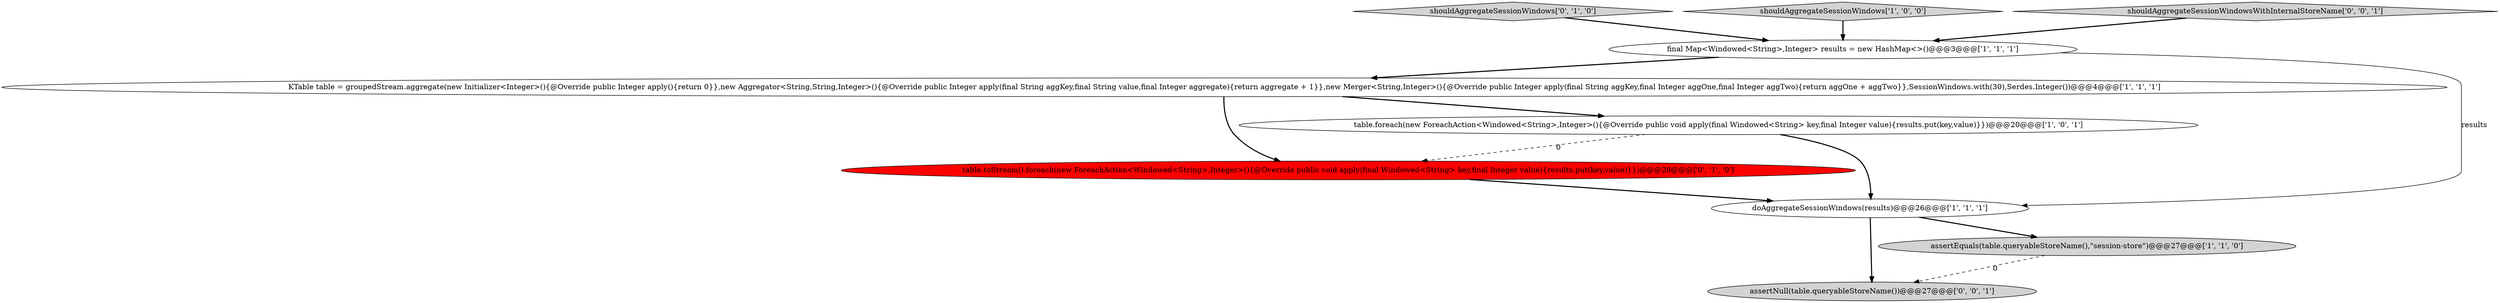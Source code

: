 digraph {
9 [style = filled, label = "assertNull(table.queryableStoreName())@@@27@@@['0', '0', '1']", fillcolor = lightgray, shape = ellipse image = "AAA0AAABBB3BBB"];
4 [style = filled, label = "table.foreach(new ForeachAction<Windowed<String>,Integer>(){@Override public void apply(final Windowed<String> key,final Integer value){results.put(key,value)}})@@@20@@@['1', '0', '1']", fillcolor = white, shape = ellipse image = "AAA0AAABBB1BBB"];
0 [style = filled, label = "KTable table = groupedStream.aggregate(new Initializer<Integer>(){@Override public Integer apply(){return 0}},new Aggregator<String,String,Integer>(){@Override public Integer apply(final String aggKey,final String value,final Integer aggregate){return aggregate + 1}},new Merger<String,Integer>(){@Override public Integer apply(final String aggKey,final Integer aggOne,final Integer aggTwo){return aggOne + aggTwo}},SessionWindows.with(30),Serdes.Integer())@@@4@@@['1', '1', '1']", fillcolor = white, shape = ellipse image = "AAA0AAABBB1BBB"];
7 [style = filled, label = "shouldAggregateSessionWindows['0', '1', '0']", fillcolor = lightgray, shape = diamond image = "AAA0AAABBB2BBB"];
2 [style = filled, label = "shouldAggregateSessionWindows['1', '0', '0']", fillcolor = lightgray, shape = diamond image = "AAA0AAABBB1BBB"];
6 [style = filled, label = "table.toStream().foreach(new ForeachAction<Windowed<String>,Integer>(){@Override public void apply(final Windowed<String> key,final Integer value){results.put(key,value)}})@@@20@@@['0', '1', '0']", fillcolor = red, shape = ellipse image = "AAA1AAABBB2BBB"];
8 [style = filled, label = "shouldAggregateSessionWindowsWithInternalStoreName['0', '0', '1']", fillcolor = lightgray, shape = diamond image = "AAA0AAABBB3BBB"];
5 [style = filled, label = "final Map<Windowed<String>,Integer> results = new HashMap<>()@@@3@@@['1', '1', '1']", fillcolor = white, shape = ellipse image = "AAA0AAABBB1BBB"];
1 [style = filled, label = "doAggregateSessionWindows(results)@@@26@@@['1', '1', '1']", fillcolor = white, shape = ellipse image = "AAA0AAABBB1BBB"];
3 [style = filled, label = "assertEquals(table.queryableStoreName(),\"session-store\")@@@27@@@['1', '1', '0']", fillcolor = lightgray, shape = ellipse image = "AAA0AAABBB1BBB"];
1->3 [style = bold, label=""];
6->1 [style = bold, label=""];
4->1 [style = bold, label=""];
7->5 [style = bold, label=""];
8->5 [style = bold, label=""];
5->0 [style = bold, label=""];
4->6 [style = dashed, label="0"];
3->9 [style = dashed, label="0"];
0->4 [style = bold, label=""];
0->6 [style = bold, label=""];
1->9 [style = bold, label=""];
2->5 [style = bold, label=""];
5->1 [style = solid, label="results"];
}
